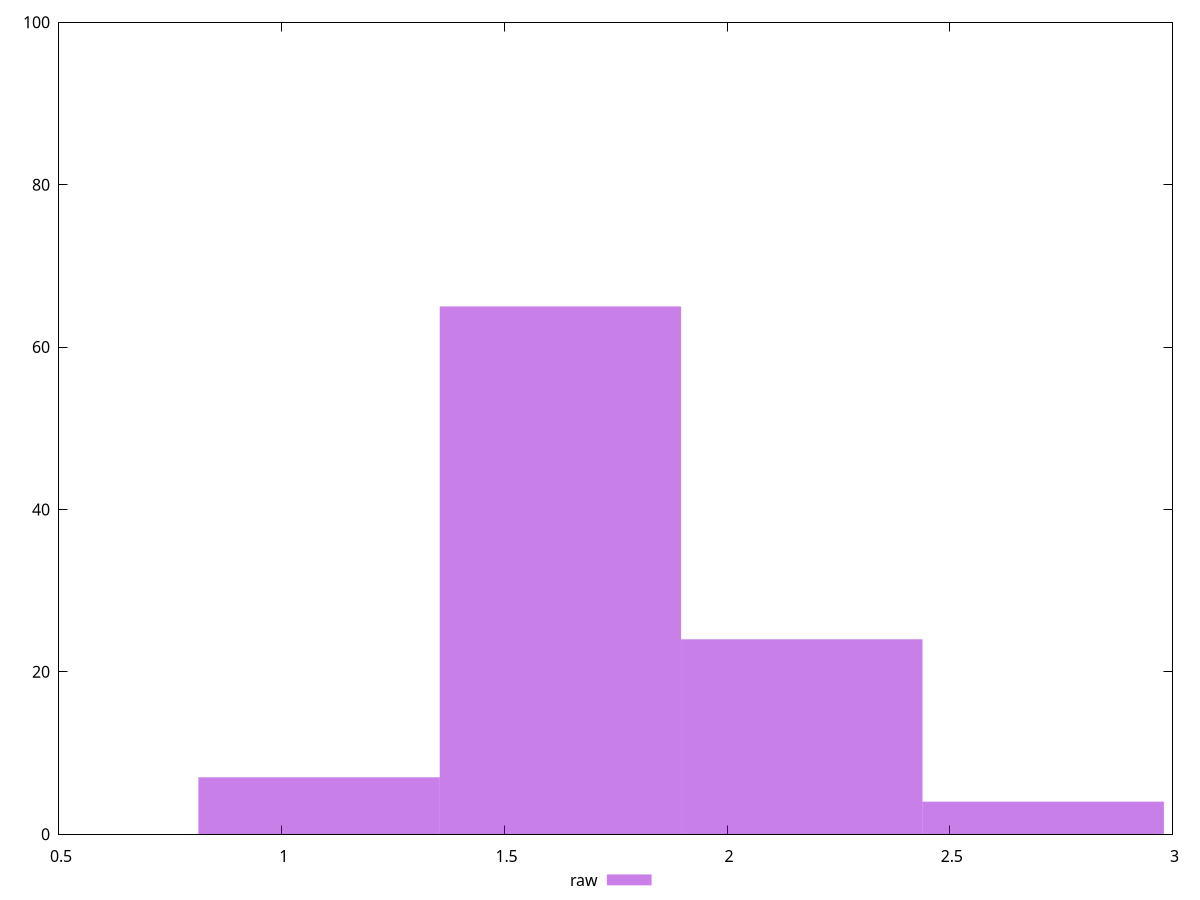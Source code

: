 reset
set terminal svg size 640, 490 enhanced background rgb 'white'
set output "report_00007_2020-12-11T15:55:29.892Z/server-response-time/samples/pages+cached+noexternal+noimg/raw/histogram.svg"

$raw <<EOF
1.6258059571666088 65
2.167741276222145 24
2.7096765952776813 4
1.0838706381110725 7
EOF

set key outside below
set boxwidth 0.5419353190555363
set yrange [0:100]
set style fill transparent solid 0.5 noborder

plot \
  $raw title "raw" with boxes, \


reset